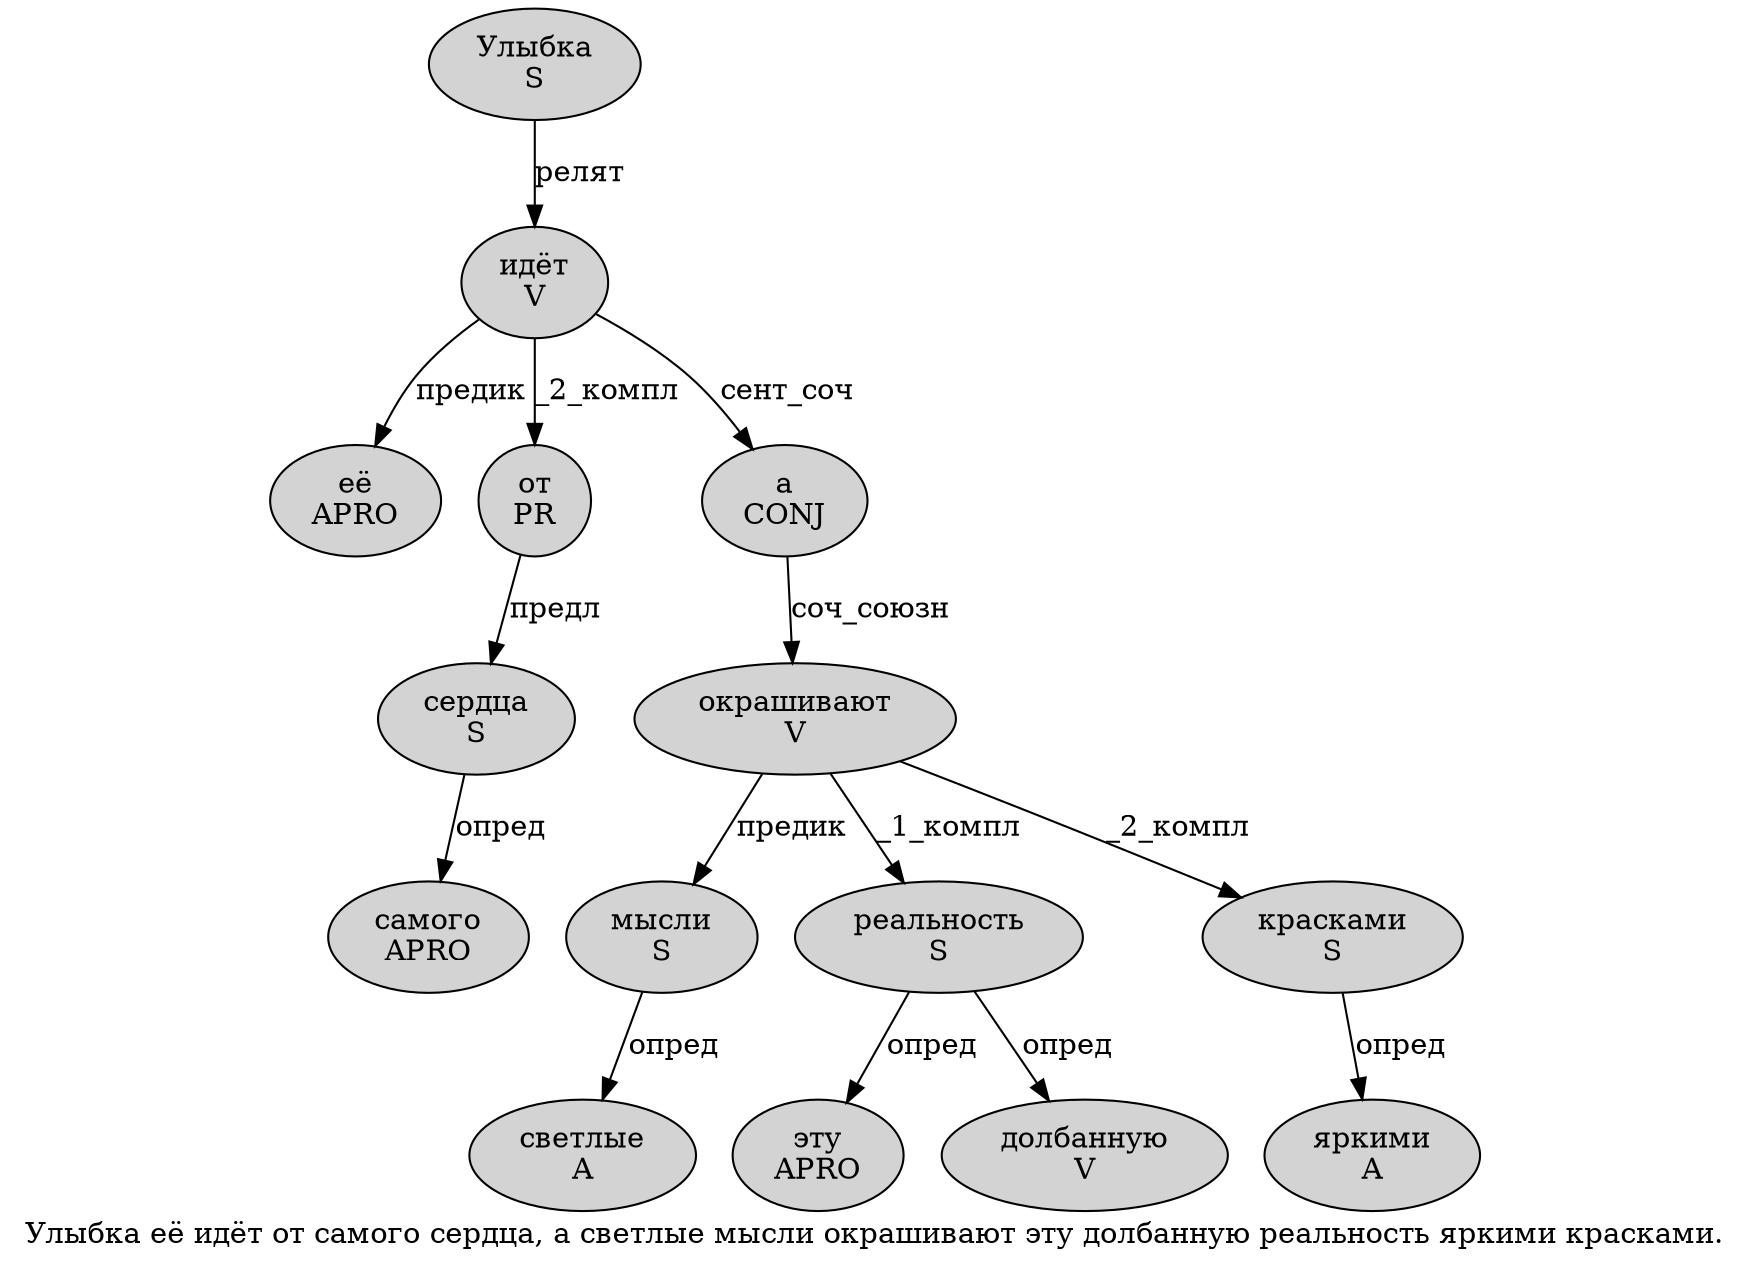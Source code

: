 digraph SENTENCE_1714 {
	graph [label="Улыбка её идёт от самого сердца, а светлые мысли окрашивают эту долбанную реальность яркими красками."]
	node [style=filled]
		0 [label="Улыбка
S" color="" fillcolor=lightgray penwidth=1 shape=ellipse]
		1 [label="её
APRO" color="" fillcolor=lightgray penwidth=1 shape=ellipse]
		2 [label="идёт
V" color="" fillcolor=lightgray penwidth=1 shape=ellipse]
		3 [label="от
PR" color="" fillcolor=lightgray penwidth=1 shape=ellipse]
		4 [label="самого
APRO" color="" fillcolor=lightgray penwidth=1 shape=ellipse]
		5 [label="сердца
S" color="" fillcolor=lightgray penwidth=1 shape=ellipse]
		7 [label="а
CONJ" color="" fillcolor=lightgray penwidth=1 shape=ellipse]
		8 [label="светлые
A" color="" fillcolor=lightgray penwidth=1 shape=ellipse]
		9 [label="мысли
S" color="" fillcolor=lightgray penwidth=1 shape=ellipse]
		10 [label="окрашивают
V" color="" fillcolor=lightgray penwidth=1 shape=ellipse]
		11 [label="эту
APRO" color="" fillcolor=lightgray penwidth=1 shape=ellipse]
		12 [label="долбанную
V" color="" fillcolor=lightgray penwidth=1 shape=ellipse]
		13 [label="реальность
S" color="" fillcolor=lightgray penwidth=1 shape=ellipse]
		14 [label="яркими
A" color="" fillcolor=lightgray penwidth=1 shape=ellipse]
		15 [label="красками
S" color="" fillcolor=lightgray penwidth=1 shape=ellipse]
			0 -> 2 [label="релят"]
			3 -> 5 [label="предл"]
			10 -> 9 [label="предик"]
			10 -> 13 [label="_1_компл"]
			10 -> 15 [label="_2_компл"]
			5 -> 4 [label="опред"]
			7 -> 10 [label="соч_союзн"]
			9 -> 8 [label="опред"]
			2 -> 1 [label="предик"]
			2 -> 3 [label="_2_компл"]
			2 -> 7 [label="сент_соч"]
			15 -> 14 [label="опред"]
			13 -> 11 [label="опред"]
			13 -> 12 [label="опред"]
}